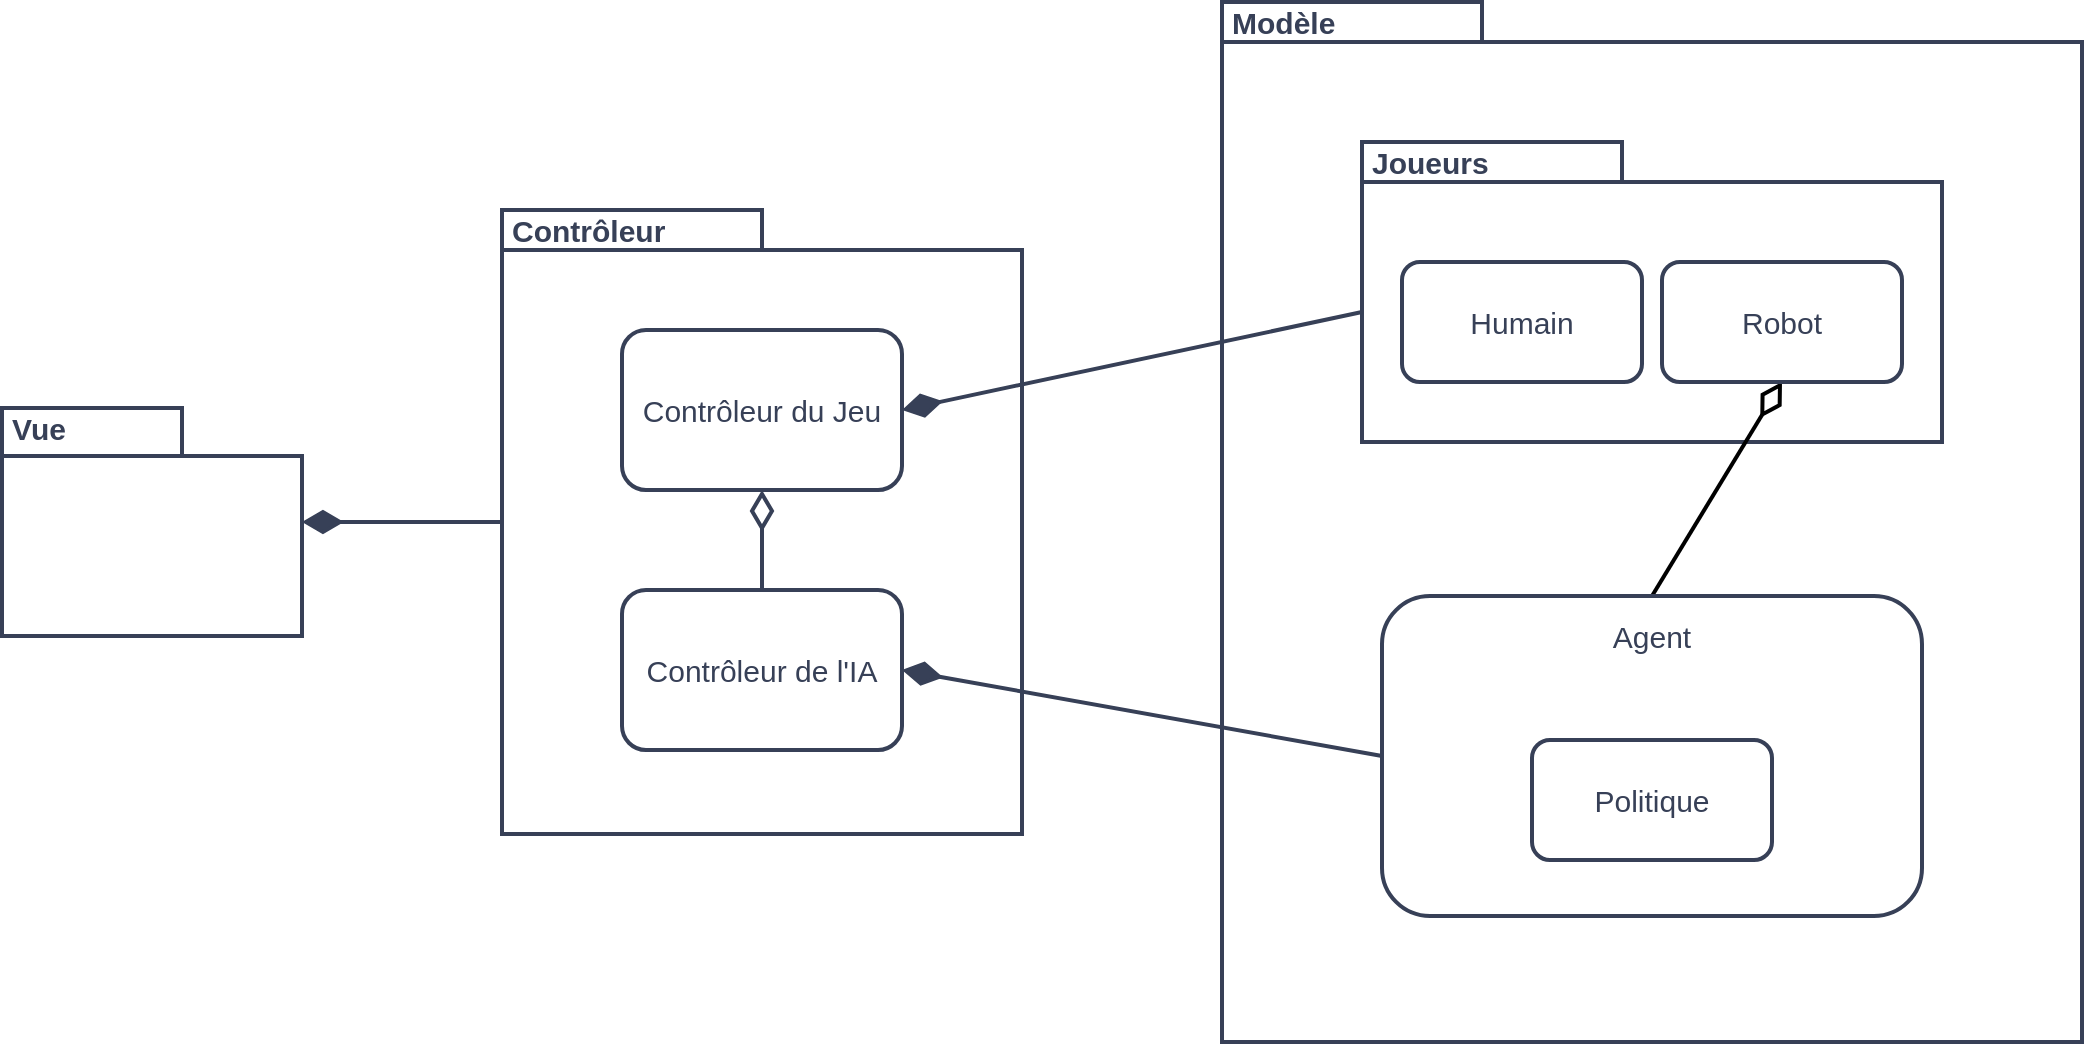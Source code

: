 <mxfile version="21.2.1" type="device">
  <diagram id="C5RBs43oDa-KdzZeNtuy" name="Page-1">
    <mxGraphModel dx="1098" dy="988" grid="1" gridSize="10" guides="1" tooltips="1" connect="1" arrows="1" fold="1" page="1" pageScale="1" pageWidth="1169" pageHeight="827" math="0" shadow="0">
      <root>
        <mxCell id="WIyWlLk6GJQsqaUBKTNV-0" />
        <mxCell id="WIyWlLk6GJQsqaUBKTNV-1" parent="WIyWlLk6GJQsqaUBKTNV-0" />
        <mxCell id="5_rIE-tdaFNrAGJcFfgl-1" value="Modèle" style="shape=folder;fontStyle=1;spacingTop=-8;tabWidth=130;tabHeight=20;tabPosition=left;html=1;whiteSpace=wrap;labelPosition=center;verticalLabelPosition=middle;align=left;verticalAlign=top;spacingBottom=0;spacing=5;fontSize=15;strokeColor=#374057;fontColor=#374057;strokeWidth=2;fontFamily=Arial;" parent="WIyWlLk6GJQsqaUBKTNV-1" vertex="1">
          <mxGeometry x="690" y="153" width="430" height="520" as="geometry" />
        </mxCell>
        <mxCell id="5_rIE-tdaFNrAGJcFfgl-12" value="Joueurs" style="shape=folder;fontStyle=1;spacingTop=-8;tabWidth=130;tabHeight=20;tabPosition=left;html=1;whiteSpace=wrap;labelPosition=center;verticalLabelPosition=middle;align=left;verticalAlign=top;spacingBottom=0;spacing=5;fontSize=15;strokeColor=#374057;fontColor=#374057;strokeWidth=2;fontFamily=Arial;" parent="WIyWlLk6GJQsqaUBKTNV-1" vertex="1">
          <mxGeometry x="760" y="223" width="290" height="150" as="geometry" />
        </mxCell>
        <mxCell id="5_rIE-tdaFNrAGJcFfgl-0" value="Contrôleur" style="shape=folder;fontStyle=1;spacingTop=-8;tabWidth=130;tabHeight=20;tabPosition=left;html=1;whiteSpace=wrap;labelPosition=center;verticalLabelPosition=middle;align=left;verticalAlign=top;spacingBottom=0;spacing=5;fontSize=15;strokeColor=#374057;fontColor=#374057;strokeWidth=2;fontFamily=Arial;" parent="WIyWlLk6GJQsqaUBKTNV-1" vertex="1">
          <mxGeometry x="330" y="257" width="260" height="312" as="geometry" />
        </mxCell>
        <mxCell id="5_rIE-tdaFNrAGJcFfgl-15" style="rounded=0;orthogonalLoop=1;jettySize=auto;html=1;entryX=0;entryY=0;entryDx=0;entryDy=85;entryPerimeter=0;startArrow=diamondThin;startFill=1;endArrow=none;endFill=0;strokeWidth=2;jumpSize=6;startSize=15;exitX=1;exitY=0.5;exitDx=0;exitDy=0;strokeColor=#374057;fontColor=#374057;fontFamily=Arial;fontSize=15;" parent="WIyWlLk6GJQsqaUBKTNV-1" source="5_rIE-tdaFNrAGJcFfgl-10" target="5_rIE-tdaFNrAGJcFfgl-12" edge="1">
          <mxGeometry relative="1" as="geometry">
            <mxPoint x="550" y="348" as="sourcePoint" />
          </mxGeometry>
        </mxCell>
        <mxCell id="5_rIE-tdaFNrAGJcFfgl-10" value="Contrôleur du Jeu" style="rounded=1;whiteSpace=wrap;html=1;fontSize=15;strokeColor=#374057;fontColor=#374057;strokeWidth=2;fontFamily=Arial;" parent="WIyWlLk6GJQsqaUBKTNV-1" vertex="1">
          <mxGeometry x="390" y="317" width="140" height="80" as="geometry" />
        </mxCell>
        <mxCell id="5_rIE-tdaFNrAGJcFfgl-16" style="rounded=0;orthogonalLoop=1;jettySize=auto;html=1;startArrow=diamondThin;startFill=1;endArrow=none;endFill=0;strokeWidth=2;startSize=15;exitX=1;exitY=0.5;exitDx=0;exitDy=0;entryX=0;entryY=0.5;entryDx=0;entryDy=0;strokeColor=#374057;fontColor=#374057;fontFamily=Arial;fontSize=15;" parent="WIyWlLk6GJQsqaUBKTNV-1" source="5_rIE-tdaFNrAGJcFfgl-11" target="5_rIE-tdaFNrAGJcFfgl-6" edge="1">
          <mxGeometry relative="1" as="geometry" />
        </mxCell>
        <mxCell id="5_rIE-tdaFNrAGJcFfgl-17" style="rounded=0;orthogonalLoop=1;jettySize=auto;html=1;startArrow=diamondThin;startFill=0;endArrow=none;endFill=0;startSize=15;exitX=0.5;exitY=1;exitDx=0;exitDy=0;entryX=0.5;entryY=0;entryDx=0;entryDy=0;strokeColor=#374057;fontColor=#374057;strokeWidth=2;fontFamily=Arial;fontSize=15;" parent="WIyWlLk6GJQsqaUBKTNV-1" source="5_rIE-tdaFNrAGJcFfgl-10" target="5_rIE-tdaFNrAGJcFfgl-11" edge="1">
          <mxGeometry relative="1" as="geometry">
            <mxPoint x="760" y="313" as="targetPoint" />
          </mxGeometry>
        </mxCell>
        <mxCell id="5_rIE-tdaFNrAGJcFfgl-11" value="Contrôleur de l&#39;IA" style="rounded=1;whiteSpace=wrap;html=1;fontSize=15;strokeColor=#374057;fontColor=#374057;strokeWidth=2;fontFamily=Arial;" parent="WIyWlLk6GJQsqaUBKTNV-1" vertex="1">
          <mxGeometry x="390" y="447" width="140" height="80" as="geometry" />
        </mxCell>
        <mxCell id="5_rIE-tdaFNrAGJcFfgl-22" style="orthogonalLoop=1;jettySize=auto;html=1;endArrow=none;endFill=0;startSize=15;sourcePerimeterSpacing=0;startArrow=diamondThin;startFill=0;exitX=0.5;exitY=1;exitDx=0;exitDy=0;entryX=0.5;entryY=0;entryDx=0;entryDy=0;strokeWidth=2;rounded=0;" parent="WIyWlLk6GJQsqaUBKTNV-1" source="5_rIE-tdaFNrAGJcFfgl-9" target="5_rIE-tdaFNrAGJcFfgl-6" edge="1">
          <mxGeometry relative="1" as="geometry" />
        </mxCell>
        <mxCell id="5_rIE-tdaFNrAGJcFfgl-6" value="Agent" style="rounded=1;whiteSpace=wrap;html=1;verticalAlign=top;spacingTop=5;fontSize=15;strokeColor=#374057;fontColor=#374057;strokeWidth=2;fontFamily=Arial;" parent="WIyWlLk6GJQsqaUBKTNV-1" vertex="1">
          <mxGeometry x="770" y="450" width="270" height="160" as="geometry" />
        </mxCell>
        <mxCell id="5_rIE-tdaFNrAGJcFfgl-8" value="Humain" style="rounded=1;whiteSpace=wrap;html=1;fontSize=15;strokeColor=#374057;fontColor=#374057;strokeWidth=2;fontFamily=Arial;" parent="WIyWlLk6GJQsqaUBKTNV-1" vertex="1">
          <mxGeometry x="780" y="283" width="120" height="60" as="geometry" />
        </mxCell>
        <mxCell id="5_rIE-tdaFNrAGJcFfgl-9" value="Robot" style="rounded=1;whiteSpace=wrap;html=1;fontSize=15;strokeColor=#374057;fontColor=#374057;strokeWidth=2;fontFamily=Arial;" parent="WIyWlLk6GJQsqaUBKTNV-1" vertex="1">
          <mxGeometry x="910" y="283" width="120" height="60" as="geometry" />
        </mxCell>
        <mxCell id="5_rIE-tdaFNrAGJcFfgl-7" value="Politique" style="rounded=1;whiteSpace=wrap;html=1;fontSize=15;strokeColor=#374057;fontColor=#374057;strokeWidth=2;fontFamily=Arial;" parent="WIyWlLk6GJQsqaUBKTNV-1" vertex="1">
          <mxGeometry x="845" y="522" width="120" height="60" as="geometry" />
        </mxCell>
        <mxCell id="5_rIE-tdaFNrAGJcFfgl-14" style="edgeStyle=orthogonalEdgeStyle;rounded=0;orthogonalLoop=1;jettySize=auto;html=1;exitX=0.5;exitY=1;exitDx=0;exitDy=0;exitPerimeter=0;strokeColor=#374057;fontColor=#374057;strokeWidth=2;fontFamily=Arial;fontSize=15;" parent="WIyWlLk6GJQsqaUBKTNV-1" source="5_rIE-tdaFNrAGJcFfgl-1" target="5_rIE-tdaFNrAGJcFfgl-1" edge="1">
          <mxGeometry relative="1" as="geometry" />
        </mxCell>
        <mxCell id="5_rIE-tdaFNrAGJcFfgl-21" style="rounded=0;orthogonalLoop=1;jettySize=auto;html=1;startArrow=diamondThin;startFill=1;endArrow=none;endFill=0;jumpSize=6;startSize=15;strokeColor=#374057;fontColor=#374057;strokeWidth=2;fontFamily=Arial;fontSize=15;" parent="WIyWlLk6GJQsqaUBKTNV-1" source="5_rIE-tdaFNrAGJcFfgl-19" target="5_rIE-tdaFNrAGJcFfgl-0" edge="1">
          <mxGeometry relative="1" as="geometry" />
        </mxCell>
        <mxCell id="5_rIE-tdaFNrAGJcFfgl-19" value="Vue" style="shape=folder;fontStyle=1;spacingTop=-8;tabWidth=90;tabHeight=24;tabPosition=left;html=1;whiteSpace=wrap;labelPosition=center;verticalLabelPosition=middle;align=left;verticalAlign=top;spacingBottom=0;spacing=5;fontSize=15;strokeColor=#374057;fontColor=#374057;strokeWidth=2;fontFamily=Arial;" parent="WIyWlLk6GJQsqaUBKTNV-1" vertex="1">
          <mxGeometry x="80" y="356" width="150" height="114" as="geometry" />
        </mxCell>
      </root>
    </mxGraphModel>
  </diagram>
</mxfile>
